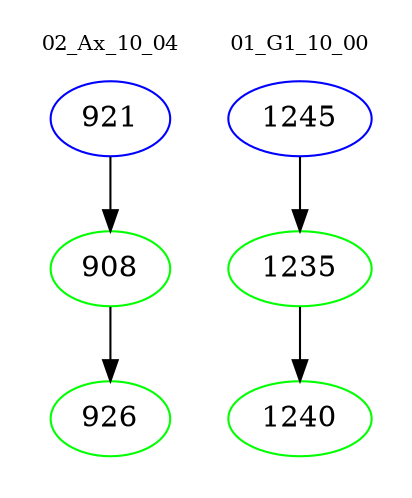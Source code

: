 digraph{
subgraph cluster_0 {
color = white
label = "02_Ax_10_04";
fontsize=10;
T0_921 [label="921", color="blue"]
T0_921 -> T0_908 [color="black"]
T0_908 [label="908", color="green"]
T0_908 -> T0_926 [color="black"]
T0_926 [label="926", color="green"]
}
subgraph cluster_1 {
color = white
label = "01_G1_10_00";
fontsize=10;
T1_1245 [label="1245", color="blue"]
T1_1245 -> T1_1235 [color="black"]
T1_1235 [label="1235", color="green"]
T1_1235 -> T1_1240 [color="black"]
T1_1240 [label="1240", color="green"]
}
}
